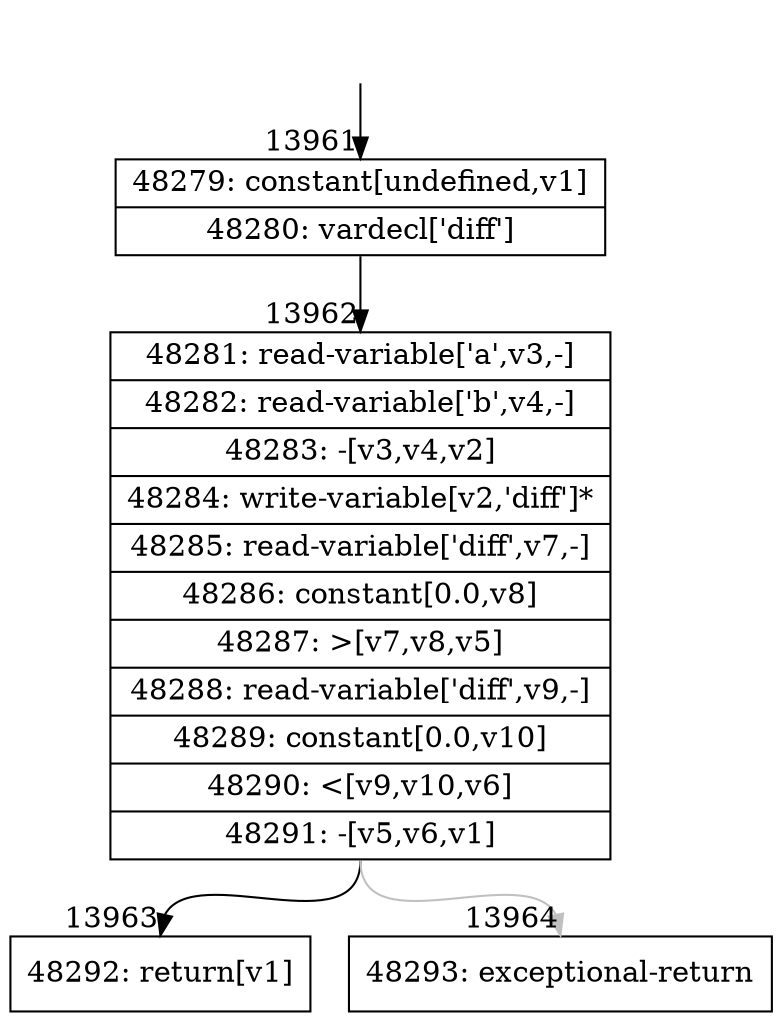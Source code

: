 digraph {
rankdir="TD"
BB_entry1155[shape=none,label=""];
BB_entry1155 -> BB13961 [tailport=s, headport=n, headlabel="    13961"]
BB13961 [shape=record label="{48279: constant[undefined,v1]|48280: vardecl['diff']}" ] 
BB13961 -> BB13962 [tailport=s, headport=n, headlabel="      13962"]
BB13962 [shape=record label="{48281: read-variable['a',v3,-]|48282: read-variable['b',v4,-]|48283: -[v3,v4,v2]|48284: write-variable[v2,'diff']*|48285: read-variable['diff',v7,-]|48286: constant[0.0,v8]|48287: \>[v7,v8,v5]|48288: read-variable['diff',v9,-]|48289: constant[0.0,v10]|48290: \<[v9,v10,v6]|48291: -[v5,v6,v1]}" ] 
BB13962 -> BB13963 [tailport=s, headport=n, headlabel="      13963"]
BB13962 -> BB13964 [tailport=s, headport=n, color=gray, headlabel="      13964"]
BB13963 [shape=record label="{48292: return[v1]}" ] 
BB13964 [shape=record label="{48293: exceptional-return}" ] 
//#$~ 25893
}
